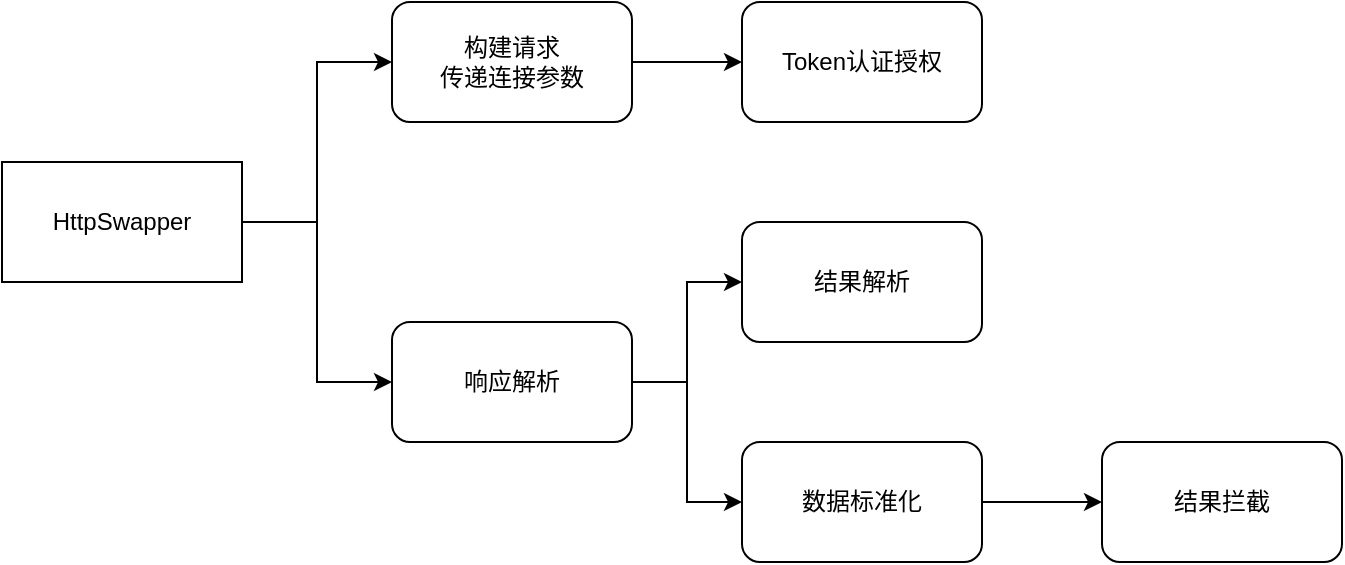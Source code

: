 <mxfile version="20.7.4" type="device" pages="5"><diagram id="Ev2br7QxhXVPsjrmud9s" name="HTTP"><mxGraphModel dx="1026" dy="743" grid="1" gridSize="10" guides="1" tooltips="1" connect="1" arrows="1" fold="1" page="1" pageScale="1" pageWidth="850" pageHeight="1100" math="0" shadow="0"><root><mxCell id="0"/><mxCell id="1" parent="0"/><mxCell id="2L0-9QYGxx7Ih6Tyow07-3" style="edgeStyle=orthogonalEdgeStyle;rounded=0;orthogonalLoop=1;jettySize=auto;html=1;entryX=0;entryY=0.5;entryDx=0;entryDy=0;" parent="1" source="2L0-9QYGxx7Ih6Tyow07-1" target="2L0-9QYGxx7Ih6Tyow07-2" edge="1"><mxGeometry relative="1" as="geometry"/></mxCell><mxCell id="2L0-9QYGxx7Ih6Tyow07-8" style="edgeStyle=orthogonalEdgeStyle;rounded=0;orthogonalLoop=1;jettySize=auto;html=1;entryX=0;entryY=0.5;entryDx=0;entryDy=0;" parent="1" source="2L0-9QYGxx7Ih6Tyow07-1" target="2L0-9QYGxx7Ih6Tyow07-7" edge="1"><mxGeometry relative="1" as="geometry"/></mxCell><mxCell id="2L0-9QYGxx7Ih6Tyow07-1" value="HttpSwapper" style="rounded=0;whiteSpace=wrap;html=1;" parent="1" vertex="1"><mxGeometry x="170" y="270" width="120" height="60" as="geometry"/></mxCell><mxCell id="2L0-9QYGxx7Ih6Tyow07-6" style="edgeStyle=orthogonalEdgeStyle;rounded=0;orthogonalLoop=1;jettySize=auto;html=1;" parent="1" source="2L0-9QYGxx7Ih6Tyow07-2" target="2L0-9QYGxx7Ih6Tyow07-5" edge="1"><mxGeometry relative="1" as="geometry"/></mxCell><mxCell id="2L0-9QYGxx7Ih6Tyow07-2" value="构建请求&lt;br&gt;传递连接参数" style="rounded=1;whiteSpace=wrap;html=1;" parent="1" vertex="1"><mxGeometry x="365" y="190" width="120" height="60" as="geometry"/></mxCell><mxCell id="2L0-9QYGxx7Ih6Tyow07-5" value="Token认证授权" style="rounded=1;whiteSpace=wrap;html=1;" parent="1" vertex="1"><mxGeometry x="540" y="190" width="120" height="60" as="geometry"/></mxCell><mxCell id="2L0-9QYGxx7Ih6Tyow07-11" style="edgeStyle=orthogonalEdgeStyle;rounded=0;orthogonalLoop=1;jettySize=auto;html=1;" parent="1" source="2L0-9QYGxx7Ih6Tyow07-7" target="2L0-9QYGxx7Ih6Tyow07-9" edge="1"><mxGeometry relative="1" as="geometry"/></mxCell><mxCell id="2L0-9QYGxx7Ih6Tyow07-13" style="edgeStyle=orthogonalEdgeStyle;rounded=0;orthogonalLoop=1;jettySize=auto;html=1;entryX=0;entryY=0.5;entryDx=0;entryDy=0;" parent="1" source="2L0-9QYGxx7Ih6Tyow07-7" target="2L0-9QYGxx7Ih6Tyow07-12" edge="1"><mxGeometry relative="1" as="geometry"/></mxCell><mxCell id="2L0-9QYGxx7Ih6Tyow07-7" value="响应解析" style="rounded=1;whiteSpace=wrap;html=1;" parent="1" vertex="1"><mxGeometry x="365" y="350" width="120" height="60" as="geometry"/></mxCell><mxCell id="2L0-9QYGxx7Ih6Tyow07-9" value="结果解析" style="rounded=1;whiteSpace=wrap;html=1;" parent="1" vertex="1"><mxGeometry x="540" y="300" width="120" height="60" as="geometry"/></mxCell><mxCell id="2L0-9QYGxx7Ih6Tyow07-15" style="edgeStyle=orthogonalEdgeStyle;rounded=0;orthogonalLoop=1;jettySize=auto;html=1;" parent="1" source="2L0-9QYGxx7Ih6Tyow07-12" target="2L0-9QYGxx7Ih6Tyow07-14" edge="1"><mxGeometry relative="1" as="geometry"/></mxCell><mxCell id="2L0-9QYGxx7Ih6Tyow07-12" value="数据标准化" style="rounded=1;whiteSpace=wrap;html=1;" parent="1" vertex="1"><mxGeometry x="540" y="410" width="120" height="60" as="geometry"/></mxCell><mxCell id="2L0-9QYGxx7Ih6Tyow07-14" value="结果拦截" style="rounded=1;whiteSpace=wrap;html=1;" parent="1" vertex="1"><mxGeometry x="720" y="410" width="120" height="60" as="geometry"/></mxCell></root></mxGraphModel></diagram><diagram id="lcmBdb-mVSd8bDtF1yxp" name="endpoint"><mxGraphModel dx="1876" dy="743" grid="1" gridSize="10" guides="1" tooltips="1" connect="1" arrows="1" fold="1" page="1" pageScale="1" pageWidth="850" pageHeight="1100" math="0" shadow="0"><root><mxCell id="0"/><mxCell id="1" parent="0"/><mxCell id="ra624D0baU5jWrDlx5a6-7" value=":Object" style="shape=umlLifeline;perimeter=lifelinePerimeter;whiteSpace=wrap;html=1;container=1;collapsible=0;recursiveResize=0;outlineConnect=0;" parent="1" vertex="1"><mxGeometry x="55" y="290" width="100" height="300" as="geometry"/></mxCell><mxCell id="ra624D0baU5jWrDlx5a6-8" value="" style="rounded=1;whiteSpace=wrap;html=1;" parent="1" vertex="1"><mxGeometry x="155" y="60" width="275" height="180" as="geometry"/></mxCell><mxCell id="ra624D0baU5jWrDlx5a6-9" value="Endpoint" style="text;html=1;strokeColor=none;fillColor=none;align=center;verticalAlign=middle;whiteSpace=wrap;rounded=0;" parent="1" vertex="1"><mxGeometry x="340" y="70" width="60" height="30" as="geometry"/></mxCell><mxCell id="ra624D0baU5jWrDlx5a6-10" value="Source" style="rounded=1;whiteSpace=wrap;html=1;" parent="1" vertex="1"><mxGeometry x="170" y="110" width="100" height="50" as="geometry"/></mxCell><mxCell id="ra624D0baU5jWrDlx5a6-11" value="SourceCovert" style="rounded=1;whiteSpace=wrap;html=1;" parent="1" vertex="1"><mxGeometry x="310" y="110" width="110" height="50" as="geometry"/></mxCell><mxCell id="ra624D0baU5jWrDlx5a6-12" value="SourceCollector" style="rounded=1;whiteSpace=wrap;html=1;" parent="1" vertex="1"><mxGeometry x="180" y="180" width="230" height="50" as="geometry"/></mxCell><mxCell id="ra624D0baU5jWrDlx5a6-13" value="" style="endArrow=classic;html=1;rounded=0;" parent="1" edge="1"><mxGeometry width="50" height="50" relative="1" as="geometry"><mxPoint x="-70" y="350" as="sourcePoint"/><mxPoint x="30" y="370" as="targetPoint"/></mxGeometry></mxCell><mxCell id="ra624D0baU5jWrDlx5a6-14" value="" style="endArrow=classic;html=1;rounded=0;" parent="1" edge="1"><mxGeometry width="50" height="50" relative="1" as="geometry"><mxPoint x="-60" y="470" as="sourcePoint"/><mxPoint x="40" y="440" as="targetPoint"/></mxGeometry></mxCell><mxCell id="ra624D0baU5jWrDlx5a6-15" value="HTTP" style="text;html=1;strokeColor=none;fillColor=none;align=center;verticalAlign=middle;whiteSpace=wrap;rounded=0;" parent="1" vertex="1"><mxGeometry x="-50" y="320" width="60" height="30" as="geometry"/></mxCell><mxCell id="ra624D0baU5jWrDlx5a6-16" value="KAFKA" style="text;html=1;strokeColor=none;fillColor=none;align=center;verticalAlign=middle;whiteSpace=wrap;rounded=0;" parent="1" vertex="1"><mxGeometry x="-50" y="410" width="60" height="30" as="geometry"/></mxCell><mxCell id="ra624D0baU5jWrDlx5a6-17" value="«interface»&lt;br&gt;&lt;b&gt;Endpoint&lt;/b&gt;" style="html=1;" parent="1" vertex="1"><mxGeometry x="410" y="440" width="110" height="50" as="geometry"/></mxCell><mxCell id="ra624D0baU5jWrDlx5a6-19" value="«interface»&lt;br&gt;&lt;b&gt;Source&lt;/b&gt;" style="html=1;" parent="1" vertex="1"><mxGeometry x="410" y="630" width="110" height="50" as="geometry"/></mxCell><mxCell id="ra624D0baU5jWrDlx5a6-20" value="" style="endArrow=block;dashed=1;endFill=0;endSize=12;html=1;rounded=0;" parent="1" edge="1"><mxGeometry width="160" relative="1" as="geometry"><mxPoint x="460" y="680" as="sourcePoint"/><mxPoint x="410" y="740" as="targetPoint"/></mxGeometry></mxCell><mxCell id="ra624D0baU5jWrDlx5a6-21" value="" style="endArrow=block;dashed=1;endFill=0;endSize=12;html=1;rounded=0;exitX=0.5;exitY=1;exitDx=0;exitDy=0;" parent="1" source="ra624D0baU5jWrDlx5a6-19" edge="1"><mxGeometry width="160" relative="1" as="geometry"><mxPoint x="550" y="700" as="sourcePoint"/><mxPoint x="530" y="740" as="targetPoint"/></mxGeometry></mxCell><mxCell id="ra624D0baU5jWrDlx5a6-23" value="HttpSource" style="swimlane;fontStyle=1;align=center;verticalAlign=top;childLayout=stackLayout;horizontal=1;startSize=26;horizontalStack=0;resizeParent=1;resizeParentMax=0;resizeLast=0;collapsible=1;marginBottom=0;" parent="1" vertex="1"><mxGeometry x="340" y="740" width="120" height="34" as="geometry"/></mxCell><mxCell id="ra624D0baU5jWrDlx5a6-25" value="" style="line;strokeWidth=1;fillColor=none;align=left;verticalAlign=middle;spacingTop=-1;spacingLeft=3;spacingRight=3;rotatable=0;labelPosition=right;points=[];portConstraint=eastwest;strokeColor=inherit;" parent="ra624D0baU5jWrDlx5a6-23" vertex="1"><mxGeometry y="26" width="120" height="8" as="geometry"/></mxCell><mxCell id="ra624D0baU5jWrDlx5a6-27" value="KafkaSource" style="swimlane;fontStyle=1;align=center;verticalAlign=top;childLayout=stackLayout;horizontal=1;startSize=26;horizontalStack=0;resizeParent=1;resizeParentMax=0;resizeLast=0;collapsible=1;marginBottom=0;" parent="1" vertex="1"><mxGeometry x="480" y="740" width="120" height="34" as="geometry"/></mxCell><mxCell id="ra624D0baU5jWrDlx5a6-28" value="" style="line;strokeWidth=1;fillColor=none;align=left;verticalAlign=middle;spacingTop=-1;spacingLeft=3;spacingRight=3;rotatable=0;labelPosition=right;points=[];portConstraint=eastwest;strokeColor=inherit;" parent="ra624D0baU5jWrDlx5a6-27" vertex="1"><mxGeometry y="26" width="120" height="8" as="geometry"/></mxCell><mxCell id="ra624D0baU5jWrDlx5a6-30" value="SourceEndpoint" style="swimlane;fontStyle=1;align=center;verticalAlign=top;childLayout=stackLayout;horizontal=1;startSize=26;horizontalStack=0;resizeParent=1;resizeParentMax=0;resizeLast=0;collapsible=1;marginBottom=0;" parent="1" vertex="1"><mxGeometry x="387.5" y="540" width="155" height="34" as="geometry"/></mxCell><mxCell id="ra624D0baU5jWrDlx5a6-31" value="" style="line;strokeWidth=1;fillColor=none;align=left;verticalAlign=middle;spacingTop=-1;spacingLeft=3;spacingRight=3;rotatable=0;labelPosition=right;points=[];portConstraint=eastwest;strokeColor=inherit;" parent="ra624D0baU5jWrDlx5a6-30" vertex="1"><mxGeometry y="26" width="155" height="8" as="geometry"/></mxCell><mxCell id="ra624D0baU5jWrDlx5a6-33" value="Use" style="endArrow=open;endSize=12;dashed=1;html=1;rounded=0;" parent="1" edge="1"><mxGeometry width="160" relative="1" as="geometry"><mxPoint x="464.5" y="580" as="sourcePoint"/><mxPoint x="464.5" y="630" as="targetPoint"/></mxGeometry></mxCell><mxCell id="ra624D0baU5jWrDlx5a6-35" value="Use" style="endArrow=open;endSize=12;dashed=1;html=1;rounded=0;" parent="1" edge="1"><mxGeometry width="160" relative="1" as="geometry"><mxPoint x="464.5" y="493" as="sourcePoint"/><mxPoint x="464.5" y="540" as="targetPoint"/></mxGeometry></mxCell><mxCell id="ra624D0baU5jWrDlx5a6-36" value="«interface»&lt;br&gt;&lt;b&gt;SourceConverter&lt;/b&gt;" style="html=1;" parent="1" vertex="1"><mxGeometry x="630" y="630" width="110" height="50" as="geometry"/></mxCell><mxCell id="ra624D0baU5jWrDlx5a6-37" value="Use" style="endArrow=open;endSize=12;dashed=1;html=1;rounded=0;entryX=0;entryY=0.5;entryDx=0;entryDy=0;exitX=1;exitY=0.5;exitDx=0;exitDy=0;" parent="1" source="ra624D0baU5jWrDlx5a6-19" target="ra624D0baU5jWrDlx5a6-36" edge="1"><mxGeometry width="160" relative="1" as="geometry"><mxPoint x="570" y="640" as="sourcePoint"/><mxPoint x="570" y="690" as="targetPoint"/></mxGeometry></mxCell><mxCell id="ra624D0baU5jWrDlx5a6-39" value="«interface»&lt;br&gt;&lt;b&gt;SourceCollector&lt;/b&gt;" style="html=1;" parent="1" vertex="1"><mxGeometry x="170" y="630" width="140" height="50" as="geometry"/></mxCell><mxCell id="ra624D0baU5jWrDlx5a6-40" value="Use" style="endArrow=open;endSize=12;dashed=1;html=1;rounded=0;exitX=0;exitY=0.5;exitDx=0;exitDy=0;entryX=1;entryY=0.5;entryDx=0;entryDy=0;" parent="1" source="ra624D0baU5jWrDlx5a6-19" target="ra624D0baU5jWrDlx5a6-39" edge="1"><mxGeometry width="160" relative="1" as="geometry"><mxPoint x="364.5" y="620" as="sourcePoint"/><mxPoint x="364.5" y="670" as="targetPoint"/></mxGeometry></mxCell></root></mxGraphModel></diagram><diagram id="-6_kxqsDfsUbuG99k_qx" name="data"><mxGraphModel dx="1876" dy="1843" grid="1" gridSize="10" guides="1" tooltips="1" connect="1" arrows="1" fold="1" page="1" pageScale="1" pageWidth="850" pageHeight="1100" math="0" shadow="0"><root><mxCell id="0"/><mxCell id="1" parent="0"/><mxCell id="T4S841QU6ToQCGzsren2-1" value="«interface»&lt;br&gt;&lt;b&gt;Statement&lt;/b&gt;" style="html=1;" parent="1" vertex="1"><mxGeometry x="305" y="200" width="110" height="50" as="geometry"/></mxCell><mxCell id="NcX0juLd-cLWIf30UQlQ-8" style="edgeStyle=orthogonalEdgeStyle;rounded=0;orthogonalLoop=1;jettySize=auto;html=1;fontSize=15;" parent="1" source="NcX0juLd-cLWIf30UQlQ-1" target="T4S841QU6ToQCGzsren2-1" edge="1"><mxGeometry relative="1" as="geometry"><Array as="points"><mxPoint x="225" y="225"/></Array></mxGeometry></mxCell><mxCell id="NcX0juLd-cLWIf30UQlQ-22" value="E" style="edgeLabel;html=1;align=center;verticalAlign=middle;resizable=0;points=[];fontSize=15;" parent="NcX0juLd-cLWIf30UQlQ-8" vertex="1" connectable="0"><mxGeometry x="-0.576" y="3" relative="1" as="geometry"><mxPoint as="offset"/></mxGeometry></mxCell><mxCell id="NcX0juLd-cLWIf30UQlQ-1" value="«interface»&lt;br&gt;&lt;b&gt;Select&lt;/b&gt;" style="html=1;" parent="1" vertex="1"><mxGeometry x="170" y="330" width="110" height="50" as="geometry"/></mxCell><mxCell id="NcX0juLd-cLWIf30UQlQ-11" style="edgeStyle=orthogonalEdgeStyle;rounded=0;orthogonalLoop=1;jettySize=auto;html=1;fontSize=15;" parent="1" source="NcX0juLd-cLWIf30UQlQ-2" target="T4S841QU6ToQCGzsren2-1" edge="1"><mxGeometry relative="1" as="geometry"><Array as="points"><mxPoint x="360" y="270"/><mxPoint x="360" y="270"/></Array><mxPoint x="370" y="260" as="targetPoint"/></mxGeometry></mxCell><mxCell id="NcX0juLd-cLWIf30UQlQ-23" value="E" style="edgeLabel;html=1;align=center;verticalAlign=middle;resizable=0;points=[];fontSize=15;" parent="NcX0juLd-cLWIf30UQlQ-11" vertex="1" connectable="0"><mxGeometry x="-0.217" y="3" relative="1" as="geometry"><mxPoint as="offset"/></mxGeometry></mxCell><mxCell id="NcX0juLd-cLWIf30UQlQ-2" value="«interface»&lt;br&gt;&lt;b&gt;Group&lt;/b&gt;" style="html=1;" parent="1" vertex="1"><mxGeometry x="305" y="330" width="110" height="50" as="geometry"/></mxCell><mxCell id="NcX0juLd-cLWIf30UQlQ-100" style="edgeStyle=orthogonalEdgeStyle;rounded=0;orthogonalLoop=1;jettySize=auto;html=1;fontSize=15;" parent="1" source="NcX0juLd-cLWIf30UQlQ-3" target="T4S841QU6ToQCGzsren2-1" edge="1"><mxGeometry relative="1" as="geometry"><Array as="points"><mxPoint x="495" y="225"/></Array></mxGeometry></mxCell><mxCell id="NcX0juLd-cLWIf30UQlQ-101" value="E" style="edgeLabel;html=1;align=center;verticalAlign=middle;resizable=0;points=[];fontSize=15;" parent="NcX0juLd-cLWIf30UQlQ-100" vertex="1" connectable="0"><mxGeometry y="-2" relative="1" as="geometry"><mxPoint as="offset"/></mxGeometry></mxCell><mxCell id="NcX0juLd-cLWIf30UQlQ-3" value="«interface»&lt;br&gt;&lt;b&gt;Order&lt;/b&gt;" style="html=1;" parent="1" vertex="1"><mxGeometry x="440" y="330" width="110" height="50" as="geometry"/></mxCell><mxCell id="NcX0juLd-cLWIf30UQlQ-12" style="edgeStyle=orthogonalEdgeStyle;rounded=0;orthogonalLoop=1;jettySize=auto;html=1;fontSize=15;" parent="1" source="NcX0juLd-cLWIf30UQlQ-4" target="T4S841QU6ToQCGzsren2-1" edge="1"><mxGeometry x="-0.041" y="-40" relative="1" as="geometry"><Array as="points"><mxPoint x="635" y="225"/></Array><mxPoint as="offset"/></mxGeometry></mxCell><mxCell id="NcX0juLd-cLWIf30UQlQ-26" value="E" style="edgeLabel;html=1;align=center;verticalAlign=middle;resizable=0;points=[];fontSize=15;" parent="NcX0juLd-cLWIf30UQlQ-12" vertex="1" connectable="0"><mxGeometry x="-0.592" y="-2" relative="1" as="geometry"><mxPoint as="offset"/></mxGeometry></mxCell><mxCell id="NcX0juLd-cLWIf30UQlQ-4" value="«interface»&lt;br&gt;&lt;b&gt;Where&lt;/b&gt;" style="html=1;" parent="1" vertex="1"><mxGeometry x="580" y="330" width="110" height="50" as="geometry"/></mxCell><mxCell id="NcX0juLd-cLWIf30UQlQ-14" style="edgeStyle=orthogonalEdgeStyle;rounded=0;orthogonalLoop=1;jettySize=auto;html=1;fontSize=15;" parent="1" source="NcX0juLd-cLWIf30UQlQ-13" target="NcX0juLd-cLWIf30UQlQ-1" edge="1"><mxGeometry relative="1" as="geometry"/></mxCell><mxCell id="NcX0juLd-cLWIf30UQlQ-27" value="E" style="edgeLabel;html=1;align=center;verticalAlign=middle;resizable=0;points=[];fontSize=15;" parent="NcX0juLd-cLWIf30UQlQ-14" vertex="1" connectable="0"><mxGeometry x="-0.1" y="-3" relative="1" as="geometry"><mxPoint as="offset"/></mxGeometry></mxCell><mxCell id="yqcAGXLNrjAx_7vwjYt2-18" style="edgeStyle=orthogonalEdgeStyle;rounded=0;orthogonalLoop=1;jettySize=auto;html=1;" parent="1" source="NcX0juLd-cLWIf30UQlQ-13" target="yqcAGXLNrjAx_7vwjYt2-15" edge="1"><mxGeometry relative="1" as="geometry"><Array as="points"><mxPoint x="225" y="615"/></Array></mxGeometry></mxCell><mxCell id="HqjmSOKQvevTvHCl3LqK-45" value="&lt;span style=&quot;font-size: 15px;&quot;&gt;Use&lt;/span&gt;" style="edgeLabel;html=1;align=center;verticalAlign=middle;resizable=0;points=[];" parent="yqcAGXLNrjAx_7vwjYt2-18" vertex="1" connectable="0"><mxGeometry x="-0.532" y="2" relative="1" as="geometry"><mxPoint as="offset"/></mxGeometry></mxCell><mxCell id="NcX0juLd-cLWIf30UQlQ-13" value="«interface»&lt;br&gt;&lt;b&gt;SelectDelegate&lt;/b&gt;" style="html=1;" parent="1" vertex="1"><mxGeometry x="170" y="440" width="110" height="50" as="geometry"/></mxCell><mxCell id="NcX0juLd-cLWIf30UQlQ-19" style="edgeStyle=orthogonalEdgeStyle;rounded=0;orthogonalLoop=1;jettySize=auto;html=1;entryX=0.5;entryY=1;entryDx=0;entryDy=0;fontSize=15;" parent="1" source="NcX0juLd-cLWIf30UQlQ-15" target="NcX0juLd-cLWIf30UQlQ-2" edge="1"><mxGeometry relative="1" as="geometry"/></mxCell><mxCell id="NcX0juLd-cLWIf30UQlQ-28" value="E" style="edgeLabel;html=1;align=center;verticalAlign=middle;resizable=0;points=[];fontSize=15;" parent="NcX0juLd-cLWIf30UQlQ-19" vertex="1" connectable="0"><mxGeometry x="0.133" y="4" relative="1" as="geometry"><mxPoint as="offset"/></mxGeometry></mxCell><mxCell id="yqcAGXLNrjAx_7vwjYt2-19" style="edgeStyle=orthogonalEdgeStyle;rounded=0;orthogonalLoop=1;jettySize=auto;html=1;" parent="1" source="NcX0juLd-cLWIf30UQlQ-15" target="yqcAGXLNrjAx_7vwjYt2-15" edge="1"><mxGeometry relative="1" as="geometry"/></mxCell><mxCell id="HqjmSOKQvevTvHCl3LqK-41" value="&lt;span style=&quot;font-size: 15px;&quot;&gt;Use&lt;/span&gt;" style="edgeLabel;html=1;align=center;verticalAlign=middle;resizable=0;points=[];" parent="yqcAGXLNrjAx_7vwjYt2-19" vertex="1" connectable="0"><mxGeometry x="-0.2" y="-2" relative="1" as="geometry"><mxPoint as="offset"/></mxGeometry></mxCell><mxCell id="NcX0juLd-cLWIf30UQlQ-15" value="«interface»&lt;br&gt;&lt;b&gt;GroupDelegate&lt;/b&gt;" style="html=1;" parent="1" vertex="1"><mxGeometry x="305" y="440" width="110" height="50" as="geometry"/></mxCell><mxCell id="NcX0juLd-cLWIf30UQlQ-20" style="edgeStyle=orthogonalEdgeStyle;rounded=0;orthogonalLoop=1;jettySize=auto;html=1;fontSize=15;" parent="1" source="NcX0juLd-cLWIf30UQlQ-16" target="NcX0juLd-cLWIf30UQlQ-3" edge="1"><mxGeometry relative="1" as="geometry"/></mxCell><mxCell id="NcX0juLd-cLWIf30UQlQ-29" value="E" style="edgeLabel;html=1;align=center;verticalAlign=middle;resizable=0;points=[];fontSize=15;" parent="NcX0juLd-cLWIf30UQlQ-20" vertex="1" connectable="0"><mxGeometry x="0.1" y="1" relative="1" as="geometry"><mxPoint as="offset"/></mxGeometry></mxCell><mxCell id="yqcAGXLNrjAx_7vwjYt2-20" style="edgeStyle=orthogonalEdgeStyle;rounded=0;orthogonalLoop=1;jettySize=auto;html=1;entryX=1;entryY=0.5;entryDx=0;entryDy=0;" parent="1" source="NcX0juLd-cLWIf30UQlQ-16" target="yqcAGXLNrjAx_7vwjYt2-15" edge="1"><mxGeometry x="-0.023" y="-10" relative="1" as="geometry"><Array as="points"><mxPoint x="495" y="615"/></Array><mxPoint as="offset"/></mxGeometry></mxCell><mxCell id="HqjmSOKQvevTvHCl3LqK-42" value="&lt;span style=&quot;font-size: 15px;&quot;&gt;Use&lt;/span&gt;" style="edgeLabel;html=1;align=center;verticalAlign=middle;resizable=0;points=[];" parent="yqcAGXLNrjAx_7vwjYt2-20" vertex="1" connectable="0"><mxGeometry x="-0.454" relative="1" as="geometry"><mxPoint as="offset"/></mxGeometry></mxCell><mxCell id="NcX0juLd-cLWIf30UQlQ-16" value="«interface»&lt;br&gt;&lt;b&gt;OrderDelegate&lt;/b&gt;" style="html=1;" parent="1" vertex="1"><mxGeometry x="440" y="440" width="110" height="50" as="geometry"/></mxCell><mxCell id="NcX0juLd-cLWIf30UQlQ-21" style="edgeStyle=orthogonalEdgeStyle;rounded=0;orthogonalLoop=1;jettySize=auto;html=1;fontSize=15;" parent="1" source="NcX0juLd-cLWIf30UQlQ-17" target="NcX0juLd-cLWIf30UQlQ-4" edge="1"><mxGeometry relative="1" as="geometry"/></mxCell><mxCell id="NcX0juLd-cLWIf30UQlQ-30" value="E" style="edgeLabel;html=1;align=center;verticalAlign=middle;resizable=0;points=[];fontSize=15;" parent="NcX0juLd-cLWIf30UQlQ-21" vertex="1" connectable="0"><mxGeometry x="0.067" y="-1" relative="1" as="geometry"><mxPoint as="offset"/></mxGeometry></mxCell><mxCell id="yqcAGXLNrjAx_7vwjYt2-21" style="edgeStyle=orthogonalEdgeStyle;rounded=0;orthogonalLoop=1;jettySize=auto;html=1;" parent="1" source="NcX0juLd-cLWIf30UQlQ-17" target="yqcAGXLNrjAx_7vwjYt2-15" edge="1"><mxGeometry relative="1" as="geometry"><Array as="points"><mxPoint x="635" y="615"/></Array></mxGeometry></mxCell><mxCell id="HqjmSOKQvevTvHCl3LqK-43" value="&lt;span style=&quot;font-size: 15px;&quot;&gt;Use&lt;/span&gt;" style="edgeLabel;html=1;align=center;verticalAlign=middle;resizable=0;points=[];" parent="yqcAGXLNrjAx_7vwjYt2-21" vertex="1" connectable="0"><mxGeometry x="-0.699" y="1" relative="1" as="geometry"><mxPoint as="offset"/></mxGeometry></mxCell><mxCell id="NcX0juLd-cLWIf30UQlQ-17" value="«interface»&lt;br&gt;&lt;b&gt;WhereDelegate&lt;/b&gt;" style="html=1;" parent="1" vertex="1"><mxGeometry x="580" y="440" width="110" height="50" as="geometry"/></mxCell><mxCell id="NcX0juLd-cLWIf30UQlQ-83" style="edgeStyle=orthogonalEdgeStyle;rounded=0;orthogonalLoop=1;jettySize=auto;html=1;fontSize=15;" parent="1" source="NcX0juLd-cLWIf30UQlQ-31" edge="1"><mxGeometry relative="1" as="geometry"><mxPoint x="850" y="405" as="targetPoint"/></mxGeometry></mxCell><mxCell id="NcX0juLd-cLWIf30UQlQ-84" value="Use" style="edgeLabel;html=1;align=center;verticalAlign=middle;resizable=0;points=[];fontSize=15;" parent="NcX0juLd-cLWIf30UQlQ-83" vertex="1" connectable="0"><mxGeometry x="-0.022" y="3" relative="1" as="geometry"><mxPoint as="offset"/></mxGeometry></mxCell><mxCell id="NcX0juLd-cLWIf30UQlQ-31" value="«interface»&lt;br&gt;&lt;b&gt;SQLOperator&lt;/b&gt;" style="html=1;" parent="1" vertex="1"><mxGeometry x="940" y="380" width="110" height="50" as="geometry"/></mxCell><mxCell id="NcX0juLd-cLWIf30UQlQ-37" style="edgeStyle=orthogonalEdgeStyle;rounded=0;orthogonalLoop=1;jettySize=auto;html=1;entryX=1;entryY=0.5;entryDx=0;entryDy=0;fontSize=15;" parent="1" source="NcX0juLd-cLWIf30UQlQ-32" target="NcX0juLd-cLWIf30UQlQ-31" edge="1"><mxGeometry relative="1" as="geometry"/></mxCell><mxCell id="NcX0juLd-cLWIf30UQlQ-39" value="E" style="edgeLabel;html=1;align=center;verticalAlign=middle;resizable=0;points=[];fontSize=15;" parent="NcX0juLd-cLWIf30UQlQ-37" vertex="1" connectable="0"><mxGeometry x="0.111" y="3" relative="1" as="geometry"><mxPoint as="offset"/></mxGeometry></mxCell><mxCell id="NcX0juLd-cLWIf30UQlQ-32" value="«interface»&lt;br&gt;&lt;b&gt;DMLOperator&lt;/b&gt;" style="html=1;" parent="1" vertex="1"><mxGeometry x="1107" y="380" width="110" height="50" as="geometry"/></mxCell><mxCell id="NcX0juLd-cLWIf30UQlQ-38" style="edgeStyle=orthogonalEdgeStyle;rounded=0;orthogonalLoop=1;jettySize=auto;html=1;fontSize=15;" parent="1" source="NcX0juLd-cLWIf30UQlQ-33" target="NcX0juLd-cLWIf30UQlQ-31" edge="1"><mxGeometry relative="1" as="geometry"/></mxCell><mxCell id="NcX0juLd-cLWIf30UQlQ-40" value="E" style="edgeLabel;html=1;align=center;verticalAlign=middle;resizable=0;points=[];fontSize=15;" parent="NcX0juLd-cLWIf30UQlQ-38" vertex="1" connectable="0"><mxGeometry x="-0.111" y="2" relative="1" as="geometry"><mxPoint as="offset"/></mxGeometry></mxCell><mxCell id="NcX0juLd-cLWIf30UQlQ-33" value="«interface»&lt;br&gt;&lt;b&gt;DDLOperator&lt;/b&gt;" style="html=1;" parent="1" vertex="1"><mxGeometry x="1107" y="460" width="110" height="50" as="geometry"/></mxCell><mxCell id="NcX0juLd-cLWIf30UQlQ-42" style="edgeStyle=orthogonalEdgeStyle;rounded=0;orthogonalLoop=1;jettySize=auto;html=1;fontSize=15;" parent="1" source="NcX0juLd-cLWIf30UQlQ-41" target="T4S841QU6ToQCGzsren2-1" edge="1"><mxGeometry relative="1" as="geometry"><Array as="points"><mxPoint x="785" y="225"/></Array></mxGeometry></mxCell><mxCell id="NcX0juLd-cLWIf30UQlQ-43" value="E" style="edgeLabel;html=1;align=center;verticalAlign=middle;resizable=0;points=[];fontSize=15;" parent="NcX0juLd-cLWIf30UQlQ-42" vertex="1" connectable="0"><mxGeometry x="-0.759" y="2" relative="1" as="geometry"><mxPoint as="offset"/></mxGeometry></mxCell><mxCell id="NcX0juLd-cLWIf30UQlQ-41" value="«interface»&lt;br&gt;&lt;b&gt;From&lt;/b&gt;" style="html=1;" parent="1" vertex="1"><mxGeometry x="730" y="330" width="110" height="50" as="geometry"/></mxCell><mxCell id="NcX0juLd-cLWIf30UQlQ-45" style="edgeStyle=orthogonalEdgeStyle;rounded=0;orthogonalLoop=1;jettySize=auto;html=1;fontSize=15;" parent="1" source="NcX0juLd-cLWIf30UQlQ-44" target="NcX0juLd-cLWIf30UQlQ-41" edge="1"><mxGeometry relative="1" as="geometry"/></mxCell><mxCell id="NcX0juLd-cLWIf30UQlQ-46" value="E" style="edgeLabel;html=1;align=center;verticalAlign=middle;resizable=0;points=[];fontSize=15;" parent="NcX0juLd-cLWIf30UQlQ-45" vertex="1" connectable="0"><mxGeometry x="0.033" y="-3" relative="1" as="geometry"><mxPoint as="offset"/></mxGeometry></mxCell><mxCell id="yqcAGXLNrjAx_7vwjYt2-22" style="edgeStyle=orthogonalEdgeStyle;rounded=0;orthogonalLoop=1;jettySize=auto;html=1;" parent="1" source="NcX0juLd-cLWIf30UQlQ-44" target="yqcAGXLNrjAx_7vwjYt2-15" edge="1"><mxGeometry relative="1" as="geometry"><Array as="points"><mxPoint x="785" y="615"/></Array></mxGeometry></mxCell><mxCell id="HqjmSOKQvevTvHCl3LqK-44" value="&lt;span style=&quot;font-size: 15px;&quot;&gt;Use&lt;/span&gt;" style="edgeLabel;html=1;align=center;verticalAlign=middle;resizable=0;points=[];" parent="yqcAGXLNrjAx_7vwjYt2-22" vertex="1" connectable="0"><mxGeometry x="-0.77" y="1" relative="1" as="geometry"><mxPoint as="offset"/></mxGeometry></mxCell><mxCell id="NcX0juLd-cLWIf30UQlQ-44" value="«interface»&lt;br&gt;&lt;b&gt;FromDelegate&lt;/b&gt;" style="html=1;" parent="1" vertex="1"><mxGeometry x="730" y="440" width="110" height="50" as="geometry"/></mxCell><mxCell id="NcX0juLd-cLWIf30UQlQ-57" value="«interface»&lt;br&gt;&lt;b&gt;Dialect&lt;/b&gt;" style="html=1;" parent="1" vertex="1"><mxGeometry x="970" y="580" width="110" height="50" as="geometry"/></mxCell><mxCell id="NcX0juLd-cLWIf30UQlQ-61" style="edgeStyle=orthogonalEdgeStyle;rounded=0;orthogonalLoop=1;jettySize=auto;html=1;fontSize=15;" parent="1" source="NcX0juLd-cLWIf30UQlQ-59" target="NcX0juLd-cLWIf30UQlQ-57" edge="1"><mxGeometry relative="1" as="geometry"/></mxCell><mxCell id="NcX0juLd-cLWIf30UQlQ-68" value="I" style="edgeLabel;html=1;align=center;verticalAlign=middle;resizable=0;points=[];fontSize=15;" parent="NcX0juLd-cLWIf30UQlQ-61" vertex="1" connectable="0"><mxGeometry x="0.136" y="-2" relative="1" as="geometry"><mxPoint as="offset"/></mxGeometry></mxCell><mxCell id="NcX0juLd-cLWIf30UQlQ-59" value="BaseDialect" style="swimlane;fontStyle=1;align=center;verticalAlign=top;childLayout=stackLayout;horizontal=1;startSize=26;horizontalStack=0;resizeParent=1;resizeParentMax=0;resizeLast=0;collapsible=1;marginBottom=0;" parent="1" vertex="1"><mxGeometry x="945" y="666" width="160" height="34" as="geometry"/></mxCell><mxCell id="NcX0juLd-cLWIf30UQlQ-60" value="" style="line;strokeWidth=1;fillColor=none;align=left;verticalAlign=middle;spacingTop=-1;spacingLeft=3;spacingRight=3;rotatable=0;labelPosition=right;points=[];portConstraint=eastwest;strokeColor=inherit;" parent="NcX0juLd-cLWIf30UQlQ-59" vertex="1"><mxGeometry y="26" width="160" height="8" as="geometry"/></mxCell><mxCell id="NcX0juLd-cLWIf30UQlQ-64" style="edgeStyle=orthogonalEdgeStyle;rounded=0;orthogonalLoop=1;jettySize=auto;html=1;entryX=0.469;entryY=1;entryDx=0;entryDy=0;entryPerimeter=0;fontSize=15;" parent="1" source="NcX0juLd-cLWIf30UQlQ-62" target="NcX0juLd-cLWIf30UQlQ-60" edge="1"><mxGeometry relative="1" as="geometry"/></mxCell><mxCell id="NcX0juLd-cLWIf30UQlQ-69" value="E" style="edgeLabel;html=1;align=center;verticalAlign=middle;resizable=0;points=[];fontSize=15;" parent="NcX0juLd-cLWIf30UQlQ-64" vertex="1" connectable="0"><mxGeometry x="0.143" y="3" relative="1" as="geometry"><mxPoint as="offset"/></mxGeometry></mxCell><mxCell id="NcX0juLd-cLWIf30UQlQ-62" value="MysqlDialect" style="swimlane;fontStyle=1;align=center;verticalAlign=top;childLayout=stackLayout;horizontal=1;startSize=26;horizontalStack=0;resizeParent=1;resizeParentMax=0;resizeLast=0;collapsible=1;marginBottom=0;" parent="1" vertex="1"><mxGeometry x="870" y="750" width="140" height="34" as="geometry"/></mxCell><mxCell id="NcX0juLd-cLWIf30UQlQ-63" value="" style="line;strokeWidth=1;fillColor=none;align=left;verticalAlign=middle;spacingTop=-1;spacingLeft=3;spacingRight=3;rotatable=0;labelPosition=right;points=[];portConstraint=eastwest;strokeColor=inherit;" parent="NcX0juLd-cLWIf30UQlQ-62" vertex="1"><mxGeometry y="26" width="140" height="8" as="geometry"/></mxCell><mxCell id="NcX0juLd-cLWIf30UQlQ-67" style="edgeStyle=orthogonalEdgeStyle;rounded=0;orthogonalLoop=1;jettySize=auto;html=1;fontSize=15;" parent="1" source="NcX0juLd-cLWIf30UQlQ-65" target="NcX0juLd-cLWIf30UQlQ-59" edge="1"><mxGeometry relative="1" as="geometry"/></mxCell><mxCell id="NcX0juLd-cLWIf30UQlQ-70" value="E" style="edgeLabel;html=1;align=center;verticalAlign=middle;resizable=0;points=[];fontSize=15;" parent="NcX0juLd-cLWIf30UQlQ-67" vertex="1" connectable="0"><mxGeometry x="-0.087" relative="1" as="geometry"><mxPoint as="offset"/></mxGeometry></mxCell><mxCell id="NcX0juLd-cLWIf30UQlQ-65" value="H2Dialect" style="swimlane;fontStyle=1;align=center;verticalAlign=top;childLayout=stackLayout;horizontal=1;startSize=26;horizontalStack=0;resizeParent=1;resizeParentMax=0;resizeLast=0;collapsible=1;marginBottom=0;" parent="1" vertex="1"><mxGeometry x="1050" y="750" width="130" height="34" as="geometry"/></mxCell><mxCell id="NcX0juLd-cLWIf30UQlQ-66" value="" style="line;strokeWidth=1;fillColor=none;align=left;verticalAlign=middle;spacingTop=-1;spacingLeft=3;spacingRight=3;rotatable=0;labelPosition=right;points=[];portConstraint=eastwest;strokeColor=inherit;" parent="NcX0juLd-cLWIf30UQlQ-65" vertex="1"><mxGeometry y="26" width="130" height="8" as="geometry"/></mxCell><mxCell id="NcX0juLd-cLWIf30UQlQ-88" value="&lt;p style=&quot;margin:0px;margin-top:4px;text-align:center;&quot;&gt;&lt;i&gt;&amp;lt;&amp;lt;Interface&amp;gt;&amp;gt;&lt;/i&gt;&lt;br&gt;&lt;b style=&quot;border-color: var(--border-color);&quot;&gt;ColumnMetadata&lt;/b&gt;&lt;/p&gt;&lt;hr size=&quot;1&quot;&gt;&lt;p style=&quot;margin:0px;margin-left:4px;&quot;&gt;+ getLength(): Long&lt;br&gt;+ getPrecision(): Integer&lt;/p&gt;&lt;p style=&quot;margin:0px;margin-left:4px;&quot;&gt;+ getScale(): Integer&lt;br&gt;+ ...&lt;/p&gt;" style="verticalAlign=top;align=left;overflow=fill;fontSize=12;fontFamily=Helvetica;html=1;" parent="1" vertex="1"><mxGeometry x="740" y="1180" width="180" height="110" as="geometry"/></mxCell><mxCell id="NcX0juLd-cLWIf30UQlQ-90" style="edgeStyle=orthogonalEdgeStyle;rounded=0;orthogonalLoop=1;jettySize=auto;html=1;fontSize=15;" parent="1" source="NcX0juLd-cLWIf30UQlQ-89" target="NcX0juLd-cLWIf30UQlQ-88" edge="1"><mxGeometry relative="1" as="geometry"/></mxCell><mxCell id="NcX0juLd-cLWIf30UQlQ-91" value="Use" style="edgeLabel;html=1;align=center;verticalAlign=middle;resizable=0;points=[];fontSize=15;" parent="NcX0juLd-cLWIf30UQlQ-90" vertex="1" connectable="0"><mxGeometry x="-0.014" y="4" relative="1" as="geometry"><mxPoint as="offset"/></mxGeometry></mxCell><mxCell id="NcX0juLd-cLWIf30UQlQ-89" value="&lt;p style=&quot;margin:0px;margin-top:4px;text-align:center;&quot;&gt;&lt;i&gt;&amp;lt;&amp;lt;Interface&amp;gt;&amp;gt;&lt;/i&gt;&lt;br&gt;&lt;b&gt;TableMetadata&lt;/b&gt;&lt;/p&gt;&lt;hr size=&quot;1&quot;&gt;&lt;p style=&quot;margin:0px;margin-left:4px;&quot;&gt;+ getLength(): Long&lt;br&gt;+ getPrecision(): Integer&lt;/p&gt;&lt;p style=&quot;margin:0px;margin-left:4px;&quot;&gt;+ getScale(): Integer&lt;br&gt;+ ...&lt;/p&gt;" style="verticalAlign=top;align=left;overflow=fill;fontSize=12;fontFamily=Helvetica;html=1;" parent="1" vertex="1"><mxGeometry x="740" y="1000" width="180" height="110" as="geometry"/></mxCell><mxCell id="NcX0juLd-cLWIf30UQlQ-94" style="edgeStyle=orthogonalEdgeStyle;rounded=0;orthogonalLoop=1;jettySize=auto;html=1;fontSize=15;" parent="1" source="NcX0juLd-cLWIf30UQlQ-92" target="NcX0juLd-cLWIf30UQlQ-57" edge="1"><mxGeometry relative="1" as="geometry"><Array as="points"><mxPoint x="830" y="605"/></Array></mxGeometry></mxCell><mxCell id="NcX0juLd-cLWIf30UQlQ-95" value="Use" style="edgeLabel;html=1;align=center;verticalAlign=middle;resizable=0;points=[];fontSize=15;" parent="NcX0juLd-cLWIf30UQlQ-94" vertex="1" connectable="0"><mxGeometry x="-0.447" y="-2" relative="1" as="geometry"><mxPoint as="offset"/></mxGeometry></mxCell><mxCell id="NcX0juLd-cLWIf30UQlQ-92" value="&lt;p style=&quot;margin:0px;margin-top:4px;text-align:center;&quot;&gt;&lt;i&gt;&amp;lt;&amp;lt;Interface&amp;gt;&amp;gt;&lt;/i&gt;&lt;br&gt;&lt;b&gt;DatabaseMetadata&lt;/b&gt;&lt;/p&gt;&lt;hr size=&quot;1&quot;&gt;&lt;p style=&quot;margin:0px;margin-left:4px;&quot;&gt;+ getDialect(): Dialect&lt;br&gt;&lt;/p&gt;&lt;p style=&quot;margin:0px;margin-left:4px;&quot;&gt;+ ...&lt;/p&gt;" style="verticalAlign=top;align=left;overflow=fill;fontSize=12;fontFamily=Helvetica;html=1;" parent="1" vertex="1"><mxGeometry x="740" y="860" width="180" height="90" as="geometry"/></mxCell><mxCell id="NcX0juLd-cLWIf30UQlQ-97" style="edgeStyle=orthogonalEdgeStyle;rounded=0;orthogonalLoop=1;jettySize=auto;html=1;fontSize=15;" parent="1" source="NcX0juLd-cLWIf30UQlQ-96" target="NcX0juLd-cLWIf30UQlQ-32" edge="1"><mxGeometry relative="1" as="geometry"/></mxCell><mxCell id="NcX0juLd-cLWIf30UQlQ-98" value="Use" style="edgeLabel;html=1;align=center;verticalAlign=middle;resizable=0;points=[];fontSize=15;" parent="NcX0juLd-cLWIf30UQlQ-97" vertex="1" connectable="0"><mxGeometry x="-0.111" relative="1" as="geometry"><mxPoint as="offset"/></mxGeometry></mxCell><mxCell id="NcX0juLd-cLWIf30UQlQ-96" value="«interface»&lt;br&gt;&lt;b&gt;CRUDRepository&lt;/b&gt;" style="html=1;" parent="1" vertex="1"><mxGeometry x="1307" y="380" width="110" height="50" as="geometry"/></mxCell><mxCell id="NcX0juLd-cLWIf30UQlQ-99" value="&lt;h1&gt;ORM&lt;/h1&gt;&lt;div&gt;重JAVA，轻SQL。参考easyorm、hibernate设计。&lt;/div&gt;&lt;p&gt;&lt;/p&gt;&lt;ul&gt;&lt;li&gt;SQL构建：通过DML、DDL切分SQL语句，每一部分作为一个顶层的接口。对于不同的数据库通过使用对应的Dialect来进行构建。&lt;/li&gt;&lt;li&gt;执行：核心部分为SQL的执行，可以采取原生的JDBC。也可以通过使用Mybatis、Jpa等等框架提供的SQL执行。需要考虑事物、执行事件。&lt;/li&gt;&lt;/ul&gt;&lt;p&gt;&lt;/p&gt;" style="text;html=1;strokeColor=none;fillColor=none;spacing=5;spacingTop=-20;whiteSpace=wrap;overflow=hidden;rounded=0;fontSize=15;" parent="1" vertex="1"><mxGeometry x="310" y="-170" width="410" height="300" as="geometry"/></mxCell><mxCell id="NcX0juLd-cLWIf30UQlQ-102" value="«interface»&lt;br&gt;&lt;b&gt;SQLExecutor&lt;/b&gt;" style="html=1;" parent="1" vertex="1"><mxGeometry x="1700" y="200" width="110" height="50" as="geometry"/></mxCell><mxCell id="NcX0juLd-cLWIf30UQlQ-105" style="edgeStyle=orthogonalEdgeStyle;rounded=0;orthogonalLoop=1;jettySize=auto;html=1;entryX=0.5;entryY=1;entryDx=0;entryDy=0;fontSize=15;" parent="1" source="NcX0juLd-cLWIf30UQlQ-103" target="NcX0juLd-cLWIf30UQlQ-102" edge="1"><mxGeometry relative="1" as="geometry"/></mxCell><mxCell id="yqcAGXLNrjAx_7vwjYt2-6" value="&lt;span style=&quot;font-size: 15px;&quot;&gt;E&lt;/span&gt;" style="edgeLabel;html=1;align=center;verticalAlign=middle;resizable=0;points=[];" parent="NcX0juLd-cLWIf30UQlQ-105" vertex="1" connectable="0"><mxGeometry x="-0.067" relative="1" as="geometry"><mxPoint as="offset"/></mxGeometry></mxCell><mxCell id="NcX0juLd-cLWIf30UQlQ-103" value="«interface»&lt;br&gt;&lt;b&gt;JDBCExecutor&lt;/b&gt;" style="html=1;" parent="1" vertex="1"><mxGeometry x="1630" y="300" width="110" height="50" as="geometry"/></mxCell><mxCell id="NcX0juLd-cLWIf30UQlQ-106" style="edgeStyle=orthogonalEdgeStyle;rounded=0;orthogonalLoop=1;jettySize=auto;html=1;fontSize=15;" parent="1" source="NcX0juLd-cLWIf30UQlQ-104" target="NcX0juLd-cLWIf30UQlQ-102" edge="1"><mxGeometry relative="1" as="geometry"/></mxCell><mxCell id="yqcAGXLNrjAx_7vwjYt2-7" value="&lt;span style=&quot;font-size: 15px;&quot;&gt;E&lt;/span&gt;" style="edgeLabel;html=1;align=center;verticalAlign=middle;resizable=0;points=[];" parent="NcX0juLd-cLWIf30UQlQ-106" vertex="1" connectable="0"><mxGeometry x="-0.092" y="-1" relative="1" as="geometry"><mxPoint as="offset"/></mxGeometry></mxCell><mxCell id="NcX0juLd-cLWIf30UQlQ-104" value="«interface»&lt;br&gt;&lt;b&gt;MybatisExecutor&lt;/b&gt;" style="html=1;" parent="1" vertex="1"><mxGeometry x="1780" y="300" width="110" height="50" as="geometry"/></mxCell><mxCell id="yqcAGXLNrjAx_7vwjYt2-2" style="edgeStyle=orthogonalEdgeStyle;rounded=0;orthogonalLoop=1;jettySize=auto;html=1;" parent="1" source="yqcAGXLNrjAx_7vwjYt2-1" target="T4S841QU6ToQCGzsren2-1" edge="1"><mxGeometry x="0.016" y="10" relative="1" as="geometry"><Array as="points"><mxPoint x="85" y="225"/></Array><mxPoint as="offset"/></mxGeometry></mxCell><mxCell id="yqcAGXLNrjAx_7vwjYt2-5" value="&lt;span style=&quot;font-size: 15px;&quot;&gt;E&lt;/span&gt;" style="edgeLabel;html=1;align=center;verticalAlign=middle;resizable=0;points=[];" parent="yqcAGXLNrjAx_7vwjYt2-2" vertex="1" connectable="0"><mxGeometry x="-0.822" y="-3" relative="1" as="geometry"><mxPoint as="offset"/></mxGeometry></mxCell><mxCell id="yqcAGXLNrjAx_7vwjYt2-1" value="«interface»&lt;br&gt;&lt;b&gt;Join&lt;/b&gt;" style="html=1;" parent="1" vertex="1"><mxGeometry x="30" y="330" width="110" height="50" as="geometry"/></mxCell><mxCell id="yqcAGXLNrjAx_7vwjYt2-4" value="&lt;span style=&quot;font-size: 15px;&quot;&gt;E&lt;/span&gt;" style="edgeStyle=orthogonalEdgeStyle;rounded=0;orthogonalLoop=1;jettySize=auto;html=1;" parent="1" source="yqcAGXLNrjAx_7vwjYt2-3" target="yqcAGXLNrjAx_7vwjYt2-1" edge="1"><mxGeometry relative="1" as="geometry"/></mxCell><mxCell id="yqcAGXLNrjAx_7vwjYt2-17" style="edgeStyle=orthogonalEdgeStyle;rounded=0;orthogonalLoop=1;jettySize=auto;html=1;" parent="1" source="yqcAGXLNrjAx_7vwjYt2-3" target="yqcAGXLNrjAx_7vwjYt2-15" edge="1"><mxGeometry relative="1" as="geometry"><Array as="points"><mxPoint x="85" y="615"/></Array></mxGeometry></mxCell><mxCell id="HqjmSOKQvevTvHCl3LqK-46" value="&lt;span style=&quot;font-size: 15px;&quot;&gt;Use&lt;/span&gt;" style="edgeLabel;html=1;align=center;verticalAlign=middle;resizable=0;points=[];" parent="yqcAGXLNrjAx_7vwjYt2-17" vertex="1" connectable="0"><mxGeometry x="-0.751" relative="1" as="geometry"><mxPoint as="offset"/></mxGeometry></mxCell><mxCell id="yqcAGXLNrjAx_7vwjYt2-3" value="«interface»&lt;br&gt;&lt;b&gt;JoinDelegate&lt;/b&gt;" style="html=1;" parent="1" vertex="1"><mxGeometry x="30" y="440" width="110" height="50" as="geometry"/></mxCell><mxCell id="yqcAGXLNrjAx_7vwjYt2-11" style="edgeStyle=orthogonalEdgeStyle;rounded=0;orthogonalLoop=1;jettySize=auto;html=1;entryX=0;entryY=0.5;entryDx=0;entryDy=0;" parent="1" source="yqcAGXLNrjAx_7vwjYt2-8" target="T4S841QU6ToQCGzsren2-1" edge="1"><mxGeometry relative="1" as="geometry"><mxPoint x="300" y="230" as="targetPoint"/><Array as="points"><mxPoint x="-55" y="225"/></Array></mxGeometry></mxCell><mxCell id="yqcAGXLNrjAx_7vwjYt2-12" value="&lt;span style=&quot;color: rgba(0, 0, 0, 0); font-family: monospace; font-size: 0px; text-align: start; background-color: rgb(251, 251, 251);&quot;&gt;%3CmxGraphModel%3E%3Croot%3E%3CmxCell%20id%3D%220%22%2F%3E%3CmxCell%20id%3D%221%22%20parent%3D%220%22%2F%3E%3CmxCell%20id%3D%222%22%20value%3D%22%26lt%3Bspan%20style%3D%26quot%3Bfont-size%3A%2015px%3B%26quot%3B%26gt%3BE%26lt%3B%2Fspan%26gt%3B%22%20style%3D%22edgeLabel%3Bhtml%3D1%3Balign%3Dcenter%3BverticalAlign%3Dmiddle%3Bresizable%3D0%3Bpoints%3D%5B%5D%3B%22%20vertex%3D%221%22%20connectable%3D%220%22%20parent%3D%221%22%3E%3CmxGeometry%20x%3D%2288%22%20y%3D%22290%22%20as%3D%22geometry%22%2F%3E%3C%2FmxCell%3E%3C%2Froot%3E%3C%2FmxGraphModel%3E&lt;/span&gt;" style="edgeLabel;html=1;align=center;verticalAlign=middle;resizable=0;points=[];" parent="yqcAGXLNrjAx_7vwjYt2-11" vertex="1" connectable="0"><mxGeometry x="-0.82" y="-1" relative="1" as="geometry"><mxPoint as="offset"/></mxGeometry></mxCell><mxCell id="yqcAGXLNrjAx_7vwjYt2-13" value="&lt;span style=&quot;font-size: 15px;&quot;&gt;E&lt;/span&gt;" style="edgeLabel;html=1;align=center;verticalAlign=middle;resizable=0;points=[];" parent="yqcAGXLNrjAx_7vwjYt2-11" vertex="1" connectable="0"><mxGeometry x="-0.841" y="2" relative="1" as="geometry"><mxPoint as="offset"/></mxGeometry></mxCell><mxCell id="yqcAGXLNrjAx_7vwjYt2-8" value="«interface»&lt;br&gt;&lt;b&gt;Limit&lt;/b&gt;" style="html=1;" parent="1" vertex="1"><mxGeometry x="-110" y="330" width="110" height="50" as="geometry"/></mxCell><mxCell id="yqcAGXLNrjAx_7vwjYt2-10" style="edgeStyle=orthogonalEdgeStyle;rounded=0;orthogonalLoop=1;jettySize=auto;html=1;" parent="1" source="yqcAGXLNrjAx_7vwjYt2-9" target="yqcAGXLNrjAx_7vwjYt2-8" edge="1"><mxGeometry relative="1" as="geometry"/></mxCell><mxCell id="yqcAGXLNrjAx_7vwjYt2-14" value="&lt;span style=&quot;font-size: 15px;&quot;&gt;E&lt;/span&gt;" style="edgeLabel;html=1;align=center;verticalAlign=middle;resizable=0;points=[];" parent="yqcAGXLNrjAx_7vwjYt2-10" vertex="1" connectable="0"><mxGeometry x="0.167" y="1" relative="1" as="geometry"><mxPoint as="offset"/></mxGeometry></mxCell><mxCell id="yqcAGXLNrjAx_7vwjYt2-16" style="edgeStyle=orthogonalEdgeStyle;rounded=0;orthogonalLoop=1;jettySize=auto;html=1;entryX=0;entryY=0.5;entryDx=0;entryDy=0;" parent="1" source="yqcAGXLNrjAx_7vwjYt2-9" target="yqcAGXLNrjAx_7vwjYt2-15" edge="1"><mxGeometry relative="1" as="geometry"><Array as="points"><mxPoint x="-55" y="615"/></Array></mxGeometry></mxCell><mxCell id="HqjmSOKQvevTvHCl3LqK-47" value="&lt;span style=&quot;font-size: 15px;&quot;&gt;Use&lt;/span&gt;" style="edgeLabel;html=1;align=center;verticalAlign=middle;resizable=0;points=[];" parent="yqcAGXLNrjAx_7vwjYt2-16" vertex="1" connectable="0"><mxGeometry x="-0.814" y="-2" relative="1" as="geometry"><mxPoint as="offset"/></mxGeometry></mxCell><mxCell id="yqcAGXLNrjAx_7vwjYt2-9" value="«interface»&lt;br&gt;&lt;b&gt;LimitDelegate&lt;/b&gt;" style="html=1;" parent="1" vertex="1"><mxGeometry x="-110" y="440" width="110" height="50" as="geometry"/></mxCell><mxCell id="yqcAGXLNrjAx_7vwjYt2-15" value="«interface»&lt;br&gt;&lt;b&gt;Expression&lt;/b&gt;" style="html=1;" parent="1" vertex="1"><mxGeometry x="305" y="590" width="110" height="50" as="geometry"/></mxCell><mxCell id="yqcAGXLNrjAx_7vwjYt2-27" style="edgeStyle=orthogonalEdgeStyle;rounded=0;orthogonalLoop=1;jettySize=auto;html=1;entryX=0.5;entryY=1;entryDx=0;entryDy=0;" parent="1" target="yqcAGXLNrjAx_7vwjYt2-15" edge="1"><mxGeometry relative="1" as="geometry"><mxPoint x="360" y="670" as="sourcePoint"/></mxGeometry></mxCell><mxCell id="yqcAGXLNrjAx_7vwjYt2-31" value="&lt;span style=&quot;font-size: 15px;&quot;&gt;I&lt;/span&gt;" style="edgeLabel;html=1;align=center;verticalAlign=middle;resizable=0;points=[];" parent="yqcAGXLNrjAx_7vwjYt2-27" vertex="1" connectable="0"><mxGeometry x="0.36" y="2" relative="1" as="geometry"><mxPoint as="offset"/></mxGeometry></mxCell><mxCell id="yqcAGXLNrjAx_7vwjYt2-30" style="edgeStyle=orthogonalEdgeStyle;rounded=0;orthogonalLoop=1;jettySize=auto;html=1;" parent="1" edge="1"><mxGeometry relative="1" as="geometry"><mxPoint x="360" y="740" as="sourcePoint"/><mxPoint x="360" y="704" as="targetPoint"/></mxGeometry></mxCell><mxCell id="yqcAGXLNrjAx_7vwjYt2-32" value="&lt;span style=&quot;font-size: 15px;&quot;&gt;I&lt;/span&gt;" style="edgeLabel;html=1;align=center;verticalAlign=middle;resizable=0;points=[];" parent="yqcAGXLNrjAx_7vwjYt2-30" vertex="1" connectable="0"><mxGeometry x="0.136" y="1" relative="1" as="geometry"><mxPoint as="offset"/></mxGeometry></mxCell><mxCell id="yqcAGXLNrjAx_7vwjYt2-35" style="edgeStyle=orthogonalEdgeStyle;rounded=0;orthogonalLoop=1;jettySize=auto;html=1;entryX=0.5;entryY=1;entryDx=0;entryDy=0;" parent="1" source="yqcAGXLNrjAx_7vwjYt2-33" edge="1"><mxGeometry relative="1" as="geometry"><Array as="points"><mxPoint x="163" y="800"/><mxPoint x="360" y="800"/></Array><mxPoint x="360" y="774" as="targetPoint"/></mxGeometry></mxCell><mxCell id="yqcAGXLNrjAx_7vwjYt2-43" value="&lt;span style=&quot;font-size: 15px;&quot;&gt;E&lt;/span&gt;" style="edgeLabel;html=1;align=center;verticalAlign=middle;resizable=0;points=[];" parent="yqcAGXLNrjAx_7vwjYt2-35" vertex="1" connectable="0"><mxGeometry x="0.086" y="1" relative="1" as="geometry"><mxPoint as="offset"/></mxGeometry></mxCell><mxCell id="yqcAGXLNrjAx_7vwjYt2-33" value="FromExpression" style="swimlane;fontStyle=1;align=center;verticalAlign=top;childLayout=stackLayout;horizontal=1;startSize=26;horizontalStack=0;resizeParent=1;resizeParentMax=0;resizeLast=0;collapsible=1;marginBottom=0;" parent="1" vertex="1"><mxGeometry x="90" y="826" width="145" height="34" as="geometry"/></mxCell><mxCell id="yqcAGXLNrjAx_7vwjYt2-34" value="" style="line;strokeWidth=1;fillColor=none;align=left;verticalAlign=middle;spacingTop=-1;spacingLeft=3;spacingRight=3;rotatable=0;labelPosition=right;points=[];portConstraint=eastwest;strokeColor=inherit;" parent="yqcAGXLNrjAx_7vwjYt2-33" vertex="1"><mxGeometry y="26" width="145" height="8" as="geometry"/></mxCell><mxCell id="yqcAGXLNrjAx_7vwjYt2-39" style="edgeStyle=orthogonalEdgeStyle;rounded=0;orthogonalLoop=1;jettySize=auto;html=1;" parent="1" source="yqcAGXLNrjAx_7vwjYt2-36" edge="1"><mxGeometry relative="1" as="geometry"><mxPoint x="360" y="774" as="targetPoint"/></mxGeometry></mxCell><mxCell id="yqcAGXLNrjAx_7vwjYt2-44" value="&lt;span style=&quot;font-size: 15px;&quot;&gt;E&lt;/span&gt;" style="edgeLabel;html=1;align=center;verticalAlign=middle;resizable=0;points=[];" parent="yqcAGXLNrjAx_7vwjYt2-39" vertex="1" connectable="0"><mxGeometry x="-0.346" y="-2" relative="1" as="geometry"><mxPoint as="offset"/></mxGeometry></mxCell><mxCell id="yqcAGXLNrjAx_7vwjYt2-36" value="INExpression" style="swimlane;fontStyle=1;align=center;verticalAlign=top;childLayout=stackLayout;horizontal=1;startSize=26;horizontalStack=0;resizeParent=1;resizeParentMax=0;resizeLast=0;collapsible=1;marginBottom=0;" parent="1" vertex="1"><mxGeometry x="287.5" y="826" width="145" height="34" as="geometry"/></mxCell><mxCell id="yqcAGXLNrjAx_7vwjYt2-37" value="" style="line;strokeWidth=1;fillColor=none;align=left;verticalAlign=middle;spacingTop=-1;spacingLeft=3;spacingRight=3;rotatable=0;labelPosition=right;points=[];portConstraint=eastwest;strokeColor=inherit;" parent="yqcAGXLNrjAx_7vwjYt2-36" vertex="1"><mxGeometry y="26" width="145" height="8" as="geometry"/></mxCell><mxCell id="yqcAGXLNrjAx_7vwjYt2-42" style="edgeStyle=orthogonalEdgeStyle;rounded=0;orthogonalLoop=1;jettySize=auto;html=1;" parent="1" source="yqcAGXLNrjAx_7vwjYt2-40" edge="1"><mxGeometry relative="1" as="geometry"><Array as="points"><mxPoint x="553" y="800"/><mxPoint x="360" y="800"/></Array><mxPoint x="360" y="774" as="targetPoint"/></mxGeometry></mxCell><mxCell id="yqcAGXLNrjAx_7vwjYt2-45" value="&lt;span style=&quot;font-size: 15px;&quot;&gt;E&lt;/span&gt;" style="edgeLabel;html=1;align=center;verticalAlign=middle;resizable=0;points=[];" parent="yqcAGXLNrjAx_7vwjYt2-42" vertex="1" connectable="0"><mxGeometry x="-0.17" y="-2" relative="1" as="geometry"><mxPoint x="1" as="offset"/></mxGeometry></mxCell><mxCell id="yqcAGXLNrjAx_7vwjYt2-40" value="EQExpression" style="swimlane;fontStyle=1;align=center;verticalAlign=top;childLayout=stackLayout;horizontal=1;startSize=26;horizontalStack=0;resizeParent=1;resizeParentMax=0;resizeLast=0;collapsible=1;marginBottom=0;" parent="1" vertex="1"><mxGeometry x="480" y="826" width="145" height="34" as="geometry"/></mxCell><mxCell id="yqcAGXLNrjAx_7vwjYt2-41" value="" style="line;strokeWidth=1;fillColor=none;align=left;verticalAlign=middle;spacingTop=-1;spacingLeft=3;spacingRight=3;rotatable=0;labelPosition=right;points=[];portConstraint=eastwest;strokeColor=inherit;" parent="yqcAGXLNrjAx_7vwjYt2-40" vertex="1"><mxGeometry y="26" width="145" height="8" as="geometry"/></mxCell><mxCell id="HqjmSOKQvevTvHCl3LqK-51" style="edgeStyle=orthogonalEdgeStyle;rounded=0;orthogonalLoop=1;jettySize=auto;html=1;entryX=0;entryY=0.75;entryDx=0;entryDy=0;" parent="1" source="yqcAGXLNrjAx_7vwjYt2-57" target="yqcAGXLNrjAx_7vwjYt2-15" edge="1"><mxGeometry relative="1" as="geometry"/></mxCell><mxCell id="HqjmSOKQvevTvHCl3LqK-52" value="&lt;span style=&quot;font-size: 15px;&quot;&gt;I&lt;/span&gt;" style="edgeLabel;html=1;align=center;verticalAlign=middle;resizable=0;points=[];" parent="HqjmSOKQvevTvHCl3LqK-51" vertex="1" connectable="0"><mxGeometry x="-0.565" relative="1" as="geometry"><mxPoint as="offset"/></mxGeometry></mxCell><mxCell id="yqcAGXLNrjAx_7vwjYt2-57" value="ExpressionGroup" style="swimlane;fontStyle=1;align=center;verticalAlign=top;childLayout=stackLayout;horizontal=1;startSize=26;horizontalStack=0;resizeParent=1;resizeParentMax=0;resizeLast=0;collapsible=1;marginBottom=0;" parent="1" vertex="1"><mxGeometry x="30" y="657" width="160" height="60" as="geometry"/></mxCell><mxCell id="yqcAGXLNrjAx_7vwjYt2-58" value="+ group: Queue&lt;Object&gt;" style="text;strokeColor=none;fillColor=none;align=left;verticalAlign=top;spacingLeft=4;spacingRight=4;overflow=hidden;rotatable=0;points=[[0,0.5],[1,0.5]];portConstraint=eastwest;" parent="yqcAGXLNrjAx_7vwjYt2-57" vertex="1"><mxGeometry y="26" width="160" height="26" as="geometry"/></mxCell><mxCell id="yqcAGXLNrjAx_7vwjYt2-59" value="" style="line;strokeWidth=1;fillColor=none;align=left;verticalAlign=middle;spacingTop=-1;spacingLeft=3;spacingRight=3;rotatable=0;labelPosition=right;points=[];portConstraint=eastwest;strokeColor=inherit;" parent="yqcAGXLNrjAx_7vwjYt2-57" vertex="1"><mxGeometry y="52" width="160" height="8" as="geometry"/></mxCell><mxCell id="HqjmSOKQvevTvHCl3LqK-1" value="«interface»&lt;br&gt;&lt;b&gt;SQLAssociation&lt;/b&gt;" style="html=1;" parent="1" vertex="1"><mxGeometry x="1120" y="-150" width="110" height="50" as="geometry"/></mxCell><mxCell id="HqjmSOKQvevTvHCl3LqK-3" style="edgeStyle=orthogonalEdgeStyle;rounded=0;orthogonalLoop=1;jettySize=auto;html=1;" parent="1" source="HqjmSOKQvevTvHCl3LqK-2" target="HqjmSOKQvevTvHCl3LqK-1" edge="1"><mxGeometry x="-1" y="96" relative="1" as="geometry"><Array as="points"><mxPoint x="920" y="-125"/></Array><mxPoint x="-60" y="21" as="offset"/></mxGeometry></mxCell><mxCell id="HqjmSOKQvevTvHCl3LqK-2" value="«interface»&lt;br&gt;&lt;b&gt;QuerySQLAssociation&lt;/b&gt;" style="html=1;" parent="1" vertex="1"><mxGeometry x="840" y="-70" width="160" height="50" as="geometry"/></mxCell><mxCell id="HqjmSOKQvevTvHCl3LqK-5" style="edgeStyle=orthogonalEdgeStyle;rounded=0;orthogonalLoop=1;jettySize=auto;html=1;" parent="1" source="HqjmSOKQvevTvHCl3LqK-4" target="HqjmSOKQvevTvHCl3LqK-1" edge="1"><mxGeometry relative="1" as="geometry"/></mxCell><mxCell id="HqjmSOKQvevTvHCl3LqK-4" value="«interface»&lt;br&gt;&lt;b&gt;UpdateSQLAssociation&lt;/b&gt;" style="html=1;" parent="1" vertex="1"><mxGeometry x="1095" y="-30" width="160" height="50" as="geometry"/></mxCell><mxCell id="HqjmSOKQvevTvHCl3LqK-7" style="edgeStyle=orthogonalEdgeStyle;rounded=0;orthogonalLoop=1;jettySize=auto;html=1;" parent="1" source="HqjmSOKQvevTvHCl3LqK-6" target="HqjmSOKQvevTvHCl3LqK-1" edge="1"><mxGeometry relative="1" as="geometry"><Array as="points"><mxPoint x="1370" y="-125"/></Array></mxGeometry></mxCell><mxCell id="HqjmSOKQvevTvHCl3LqK-6" value="«interface»&lt;br&gt;&lt;b&gt;InsertSQLAssociation&lt;/b&gt;" style="html=1;" parent="1" vertex="1"><mxGeometry x="1290" y="-30" width="160" height="50" as="geometry"/></mxCell><mxCell id="HqjmSOKQvevTvHCl3LqK-21" style="edgeStyle=orthogonalEdgeStyle;rounded=0;orthogonalLoop=1;jettySize=auto;html=1;entryX=0.5;entryY=1;entryDx=0;entryDy=0;" parent="1" source="HqjmSOKQvevTvHCl3LqK-20" target="HqjmSOKQvevTvHCl3LqK-2" edge="1"><mxGeometry relative="1" as="geometry"/></mxCell><mxCell id="HqjmSOKQvevTvHCl3LqK-20" value="«interface»&lt;br&gt;&lt;b&gt;LimitDelegate&lt;/b&gt;" style="html=1;" parent="1" vertex="1"><mxGeometry x="740" y="30" width="110" height="50" as="geometry"/></mxCell><mxCell id="HqjmSOKQvevTvHCl3LqK-23" style="edgeStyle=orthogonalEdgeStyle;rounded=0;orthogonalLoop=1;jettySize=auto;html=1;" parent="1" source="HqjmSOKQvevTvHCl3LqK-22" target="HqjmSOKQvevTvHCl3LqK-2" edge="1"><mxGeometry relative="1" as="geometry"/></mxCell><mxCell id="HqjmSOKQvevTvHCl3LqK-22" value="«interface»&lt;br&gt;&lt;b&gt;JoinDelegate&lt;/b&gt;" style="html=1;" parent="1" vertex="1"><mxGeometry x="865" y="30" width="110" height="50" as="geometry"/></mxCell><mxCell id="HqjmSOKQvevTvHCl3LqK-25" style="edgeStyle=orthogonalEdgeStyle;rounded=0;orthogonalLoop=1;jettySize=auto;html=1;entryX=0.5;entryY=1;entryDx=0;entryDy=0;" parent="1" source="HqjmSOKQvevTvHCl3LqK-24" target="HqjmSOKQvevTvHCl3LqK-2" edge="1"><mxGeometry relative="1" as="geometry"/></mxCell><mxCell id="HqjmSOKQvevTvHCl3LqK-24" value="«interface»&lt;br&gt;&lt;b&gt;...&lt;/b&gt;" style="html=1;" parent="1" vertex="1"><mxGeometry x="990" y="30" width="110" height="50" as="geometry"/></mxCell><mxCell id="HqjmSOKQvevTvHCl3LqK-27" style="edgeStyle=orthogonalEdgeStyle;rounded=0;orthogonalLoop=1;jettySize=auto;html=1;entryX=0.5;entryY=1;entryDx=0;entryDy=0;" parent="1" source="HqjmSOKQvevTvHCl3LqK-26" target="HqjmSOKQvevTvHCl3LqK-20" edge="1"><mxGeometry relative="1" as="geometry"/></mxCell><mxCell id="HqjmSOKQvevTvHCl3LqK-30" value="Use" style="edgeLabel;html=1;align=center;verticalAlign=middle;resizable=0;points=[];" parent="HqjmSOKQvevTvHCl3LqK-27" vertex="1" connectable="0"><mxGeometry x="0.221" y="1" relative="1" as="geometry"><mxPoint as="offset"/></mxGeometry></mxCell><mxCell id="HqjmSOKQvevTvHCl3LqK-28" style="edgeStyle=orthogonalEdgeStyle;rounded=0;orthogonalLoop=1;jettySize=auto;html=1;" parent="1" source="HqjmSOKQvevTvHCl3LqK-26" target="HqjmSOKQvevTvHCl3LqK-22" edge="1"><mxGeometry relative="1" as="geometry"/></mxCell><mxCell id="HqjmSOKQvevTvHCl3LqK-31" value="Use" style="edgeLabel;html=1;align=center;verticalAlign=middle;resizable=0;points=[];" parent="HqjmSOKQvevTvHCl3LqK-28" vertex="1" connectable="0"><mxGeometry x="0.371" y="2" relative="1" as="geometry"><mxPoint as="offset"/></mxGeometry></mxCell><mxCell id="HqjmSOKQvevTvHCl3LqK-29" style="edgeStyle=orthogonalEdgeStyle;rounded=0;orthogonalLoop=1;jettySize=auto;html=1;" parent="1" source="HqjmSOKQvevTvHCl3LqK-26" target="HqjmSOKQvevTvHCl3LqK-24" edge="1"><mxGeometry relative="1" as="geometry"/></mxCell><mxCell id="HqjmSOKQvevTvHCl3LqK-33" value="Use" style="edgeLabel;html=1;align=center;verticalAlign=middle;resizable=0;points=[];" parent="HqjmSOKQvevTvHCl3LqK-29" vertex="1" connectable="0"><mxGeometry x="0.672" relative="1" as="geometry"><mxPoint as="offset"/></mxGeometry></mxCell><mxCell id="HqjmSOKQvevTvHCl3LqK-53" style="edgeStyle=orthogonalEdgeStyle;rounded=0;orthogonalLoop=1;jettySize=auto;html=1;" parent="1" source="HqjmSOKQvevTvHCl3LqK-26" target="NcX0juLd-cLWIf30UQlQ-31" edge="1"><mxGeometry relative="1" as="geometry"/></mxCell><mxCell id="HqjmSOKQvevTvHCl3LqK-54" value="E" style="edgeLabel;html=1;align=center;verticalAlign=middle;resizable=0;points=[];" parent="HqjmSOKQvevTvHCl3LqK-53" vertex="1" connectable="0"><mxGeometry x="0.624" relative="1" as="geometry"><mxPoint as="offset"/></mxGeometry></mxCell><mxCell id="HqjmSOKQvevTvHCl3LqK-26" value="«interface»&lt;br&gt;&lt;b&gt;QueryOperator&lt;/b&gt;" style="html=1;" parent="1" vertex="1"><mxGeometry x="840" y="150" width="160" height="50" as="geometry"/></mxCell><mxCell id="HqjmSOKQvevTvHCl3LqK-34" value="ColumnExpression" style="swimlane;fontStyle=1;align=center;verticalAlign=top;childLayout=stackLayout;horizontal=1;startSize=26;horizontalStack=0;resizeParent=1;resizeParentMax=0;resizeLast=0;collapsible=1;marginBottom=0;" parent="1" vertex="1"><mxGeometry x="287.5" y="740" width="145" height="34" as="geometry"/></mxCell><mxCell id="HqjmSOKQvevTvHCl3LqK-35" value="" style="line;strokeWidth=1;fillColor=none;align=left;verticalAlign=middle;spacingTop=-1;spacingLeft=3;spacingRight=3;rotatable=0;labelPosition=right;points=[];portConstraint=eastwest;strokeColor=inherit;" parent="HqjmSOKQvevTvHCl3LqK-34" vertex="1"><mxGeometry y="26" width="145" height="8" as="geometry"/></mxCell><mxCell id="HqjmSOKQvevTvHCl3LqK-36" value="ValueExpression" style="swimlane;fontStyle=1;align=center;verticalAlign=top;childLayout=stackLayout;horizontal=1;startSize=26;horizontalStack=0;resizeParent=1;resizeParentMax=0;resizeLast=0;collapsible=1;marginBottom=0;" parent="1" vertex="1"><mxGeometry x="287.5" y="670" width="145" height="34" as="geometry"/></mxCell><mxCell id="HqjmSOKQvevTvHCl3LqK-37" value="" style="line;strokeWidth=1;fillColor=none;align=left;verticalAlign=middle;spacingTop=-1;spacingLeft=3;spacingRight=3;rotatable=0;labelPosition=right;points=[];portConstraint=eastwest;strokeColor=inherit;" parent="HqjmSOKQvevTvHCl3LqK-36" vertex="1"><mxGeometry y="26" width="145" height="8" as="geometry"/></mxCell><mxCell id="HqjmSOKQvevTvHCl3LqK-49" style="edgeStyle=orthogonalEdgeStyle;rounded=0;orthogonalLoop=1;jettySize=auto;html=1;entryX=1;entryY=0.75;entryDx=0;entryDy=0;" parent="1" source="HqjmSOKQvevTvHCl3LqK-38" target="yqcAGXLNrjAx_7vwjYt2-15" edge="1"><mxGeometry relative="1" as="geometry"/></mxCell><mxCell id="HqjmSOKQvevTvHCl3LqK-50" value="&lt;span style=&quot;font-size: 15px;&quot;&gt;E&lt;/span&gt;" style="edgeLabel;html=1;align=center;verticalAlign=middle;resizable=0;points=[];" parent="HqjmSOKQvevTvHCl3LqK-49" vertex="1" connectable="0"><mxGeometry x="-0.065" y="-1" relative="1" as="geometry"><mxPoint x="1" as="offset"/></mxGeometry></mxCell><mxCell id="HqjmSOKQvevTvHCl3LqK-38" value="«interface»&lt;br&gt;&lt;b&gt;SingleExpression&lt;/b&gt;" style="html=1;" parent="1" vertex="1"><mxGeometry x="540" y="671" width="110" height="50" as="geometry"/></mxCell><mxCell id="HqjmSOKQvevTvHCl3LqK-56" style="edgeStyle=orthogonalEdgeStyle;rounded=0;orthogonalLoop=1;jettySize=auto;html=1;entryX=0.5;entryY=0;entryDx=0;entryDy=0;" parent="1" source="HqjmSOKQvevTvHCl3LqK-55" target="NcX0juLd-cLWIf30UQlQ-31" edge="1"><mxGeometry relative="1" as="geometry"><Array as="points"><mxPoint x="1185" y="290"/><mxPoint x="995" y="290"/></Array></mxGeometry></mxCell><mxCell id="HqjmSOKQvevTvHCl3LqK-55" value="«interface»&lt;br&gt;&lt;b&gt;UpdateOperator&lt;/b&gt;" style="html=1;" parent="1" vertex="1"><mxGeometry x="1105" y="150" width="160" height="50" as="geometry"/></mxCell><mxCell id="HqjmSOKQvevTvHCl3LqK-58" style="edgeStyle=orthogonalEdgeStyle;rounded=0;orthogonalLoop=1;jettySize=auto;html=1;" parent="1" source="HqjmSOKQvevTvHCl3LqK-57" target="NcX0juLd-cLWIf30UQlQ-31" edge="1"><mxGeometry relative="1" as="geometry"><Array as="points"><mxPoint x="1370" y="290"/><mxPoint x="995" y="290"/></Array></mxGeometry></mxCell><mxCell id="HqjmSOKQvevTvHCl3LqK-59" value="&lt;span style=&quot;font-size: 15px;&quot;&gt;E&lt;/span&gt;" style="edgeLabel;html=1;align=center;verticalAlign=middle;resizable=0;points=[];" parent="HqjmSOKQvevTvHCl3LqK-58" vertex="1" connectable="0"><mxGeometry x="0.82" y="2" relative="1" as="geometry"><mxPoint as="offset"/></mxGeometry></mxCell><mxCell id="HqjmSOKQvevTvHCl3LqK-57" value="«interface»&lt;br&gt;&lt;b&gt;InsertOperator&lt;/b&gt;" style="html=1;" parent="1" vertex="1"><mxGeometry x="1290" y="150" width="160" height="50" as="geometry"/></mxCell><mxCell id="r83KidGrtwKJ63c0HVXK-2" value="TypeRegistry" style="swimlane;fontStyle=1;align=center;verticalAlign=top;childLayout=stackLayout;horizontal=1;startSize=26;horizontalStack=0;resizeParent=1;resizeParentMax=0;resizeLast=0;collapsible=1;marginBottom=0;" parent="1" vertex="1"><mxGeometry x="1217" y="579" width="260" height="78" as="geometry"/></mxCell><mxCell id="r83KidGrtwKJ63c0HVXK-3" value="+ sqlTypes:Map&lt;String, Integer&gt;&#10;+ typeMapping: Map&lt;JavaType, JDBCType&gt;&#10;" style="text;strokeColor=none;fillColor=none;align=left;verticalAlign=top;spacingLeft=4;spacingRight=4;overflow=hidden;rotatable=0;points=[[0,0.5],[1,0.5]];portConstraint=eastwest;" parent="r83KidGrtwKJ63c0HVXK-2" vertex="1"><mxGeometry y="26" width="260" height="44" as="geometry"/></mxCell><mxCell id="r83KidGrtwKJ63c0HVXK-4" value="" style="line;strokeWidth=1;fillColor=none;align=left;verticalAlign=middle;spacingTop=-1;spacingLeft=3;spacingRight=3;rotatable=0;labelPosition=right;points=[];portConstraint=eastwest;strokeColor=inherit;" parent="r83KidGrtwKJ63c0HVXK-2" vertex="1"><mxGeometry y="70" width="260" height="8" as="geometry"/></mxCell><mxCell id="r83KidGrtwKJ63c0HVXK-26" style="edgeStyle=orthogonalEdgeStyle;rounded=0;orthogonalLoop=1;jettySize=auto;html=1;" parent="1" source="r83KidGrtwKJ63c0HVXK-6" target="r83KidGrtwKJ63c0HVXK-22" edge="1"><mxGeometry relative="1" as="geometry"/></mxCell><mxCell id="r83KidGrtwKJ63c0HVXK-27" value="&lt;span style=&quot;font-size: 15px;&quot;&gt;Use&lt;/span&gt;" style="edgeLabel;html=1;align=center;verticalAlign=middle;resizable=0;points=[];" parent="r83KidGrtwKJ63c0HVXK-26" vertex="1" connectable="0"><mxGeometry x="-0.097" y="3" relative="1" as="geometry"><mxPoint as="offset"/></mxGeometry></mxCell><mxCell id="r83KidGrtwKJ63c0HVXK-6" value="FuncRegistry" style="swimlane;fontStyle=1;align=center;verticalAlign=top;childLayout=stackLayout;horizontal=1;startSize=26;horizontalStack=0;resizeParent=1;resizeParentMax=0;resizeLast=0;collapsible=1;marginBottom=0;" parent="1" vertex="1"><mxGeometry x="1690" y="774" width="230" height="34" as="geometry"/></mxCell><mxCell id="r83KidGrtwKJ63c0HVXK-8" value="" style="line;strokeWidth=1;fillColor=none;align=left;verticalAlign=middle;spacingTop=-1;spacingLeft=3;spacingRight=3;rotatable=0;labelPosition=right;points=[];portConstraint=eastwest;strokeColor=inherit;" parent="r83KidGrtwKJ63c0HVXK-6" vertex="1"><mxGeometry y="26" width="230" height="8" as="geometry"/></mxCell><mxCell id="r83KidGrtwKJ63c0HVXK-9" value="StatementRegistry" style="swimlane;fontStyle=1;align=center;verticalAlign=top;childLayout=stackLayout;horizontal=1;startSize=26;horizontalStack=0;resizeParent=1;resizeParentMax=0;resizeLast=0;collapsible=1;marginBottom=0;" parent="1" vertex="1"><mxGeometry x="1220" y="750" width="230" height="34" as="geometry"/></mxCell><mxCell id="r83KidGrtwKJ63c0HVXK-11" value="" style="line;strokeWidth=1;fillColor=none;align=left;verticalAlign=middle;spacingTop=-1;spacingLeft=3;spacingRight=3;rotatable=0;labelPosition=right;points=[];portConstraint=eastwest;strokeColor=inherit;" parent="r83KidGrtwKJ63c0HVXK-9" vertex="1"><mxGeometry y="26" width="230" height="8" as="geometry"/></mxCell><mxCell id="r83KidGrtwKJ63c0HVXK-12" value="JavaType" style="swimlane;fontStyle=1;align=center;verticalAlign=top;childLayout=stackLayout;horizontal=1;startSize=26;horizontalStack=0;resizeParent=1;resizeParentMax=0;resizeLast=0;collapsible=1;marginBottom=0;" parent="1" vertex="1"><mxGeometry x="1550" y="546" width="150" height="34" as="geometry"/></mxCell><mxCell id="r83KidGrtwKJ63c0HVXK-14" value="" style="line;strokeWidth=1;fillColor=none;align=left;verticalAlign=middle;spacingTop=-1;spacingLeft=3;spacingRight=3;rotatable=0;labelPosition=right;points=[];portConstraint=eastwest;strokeColor=inherit;" parent="r83KidGrtwKJ63c0HVXK-12" vertex="1"><mxGeometry y="26" width="150" height="8" as="geometry"/></mxCell><mxCell id="r83KidGrtwKJ63c0HVXK-15" value="JdbcType" style="swimlane;fontStyle=1;align=center;verticalAlign=top;childLayout=stackLayout;horizontal=1;startSize=26;horizontalStack=0;resizeParent=1;resizeParentMax=0;resizeLast=0;collapsible=1;marginBottom=0;" parent="1" vertex="1"><mxGeometry x="1550" y="679" width="150" height="34" as="geometry"/></mxCell><mxCell id="r83KidGrtwKJ63c0HVXK-16" value="" style="line;strokeWidth=1;fillColor=none;align=left;verticalAlign=middle;spacingTop=-1;spacingLeft=3;spacingRight=3;rotatable=0;labelPosition=right;points=[];portConstraint=eastwest;strokeColor=inherit;" parent="r83KidGrtwKJ63c0HVXK-15" vertex="1"><mxGeometry y="26" width="150" height="8" as="geometry"/></mxCell><mxCell id="r83KidGrtwKJ63c0HVXK-17" style="edgeStyle=orthogonalEdgeStyle;rounded=0;orthogonalLoop=1;jettySize=auto;html=1;entryX=0;entryY=0.5;entryDx=0;entryDy=0;" parent="1" source="r83KidGrtwKJ63c0HVXK-3" target="r83KidGrtwKJ63c0HVXK-12" edge="1"><mxGeometry relative="1" as="geometry"/></mxCell><mxCell id="r83KidGrtwKJ63c0HVXK-18" style="edgeStyle=orthogonalEdgeStyle;rounded=0;orthogonalLoop=1;jettySize=auto;html=1;entryX=0;entryY=0.5;entryDx=0;entryDy=0;" parent="1" source="r83KidGrtwKJ63c0HVXK-3" target="r83KidGrtwKJ63c0HVXK-15" edge="1"><mxGeometry relative="1" as="geometry"/></mxCell><mxCell id="r83KidGrtwKJ63c0HVXK-21" value="«interface»&lt;br&gt;&lt;b&gt;Func&lt;/b&gt;" style="html=1;" parent="1" vertex="1"><mxGeometry x="1550" y="870" width="110" height="50" as="geometry"/></mxCell><mxCell id="r83KidGrtwKJ63c0HVXK-23" value="" style="edgeStyle=orthogonalEdgeStyle;rounded=0;orthogonalLoop=1;jettySize=auto;html=1;" parent="1" source="r83KidGrtwKJ63c0HVXK-22" target="r83KidGrtwKJ63c0HVXK-21" edge="1"><mxGeometry relative="1" as="geometry"/></mxCell><mxCell id="r83KidGrtwKJ63c0HVXK-24" value="Create" style="edgeLabel;html=1;align=center;verticalAlign=middle;resizable=0;points=[];" parent="r83KidGrtwKJ63c0HVXK-23" vertex="1" connectable="0"><mxGeometry x="0.111" y="2" relative="1" as="geometry"><mxPoint as="offset"/></mxGeometry></mxCell><mxCell id="r83KidGrtwKJ63c0HVXK-22" value="«interface»&lt;br&gt;&lt;b&gt;FuncDescriptor&lt;/b&gt;" style="html=1;" parent="1" vertex="1"><mxGeometry x="1750" y="870" width="110" height="50" as="geometry"/></mxCell></root></mxGraphModel></diagram><diagram id="8O6WRBdXTokUWtfuTNyI" name="功能链"><mxGraphModel dx="1026" dy="743" grid="1" gridSize="10" guides="1" tooltips="1" connect="1" arrows="1" fold="1" page="1" pageScale="1" pageWidth="850" pageHeight="1100" math="0" shadow="0"><root><mxCell id="0"/><mxCell id="1" parent="0"/><mxCell id="2Dj9q2ojdwB5cQRPTCZr-1" value="&lt;p style=&quot;margin:0px;margin-top:4px;text-align:center;&quot;&gt;&lt;i&gt;&amp;lt;&amp;lt;Interface&amp;gt;&amp;gt;&lt;/i&gt;&lt;br&gt;&lt;b&gt;Chain&amp;lt;IN, OUT&amp;gt;&lt;/b&gt;&lt;/p&gt;&lt;hr size=&quot;1&quot;&gt;&lt;p style=&quot;margin:0px;margin-left:4px;&quot;&gt;+ proceed(ChainContext&amp;lt;IN&amp;gt;):&amp;nbsp; Mono&amp;lt;OUT&amp;gt;&lt;br&gt;+ getNodes(): List&amp;lt;? extends Node&amp;lt;IN, OUT&amp;gt;&amp;gt;&amp;nbsp;&lt;/p&gt;" style="verticalAlign=top;align=left;overflow=fill;fontSize=12;fontFamily=Helvetica;html=1;" vertex="1" parent="1"><mxGeometry x="220" y="290" width="270" height="90" as="geometry"/></mxCell><mxCell id="2Dj9q2ojdwB5cQRPTCZr-3" value="DefaultChain&lt;IN, OUT&gt;" style="swimlane;fontStyle=1;align=center;verticalAlign=top;childLayout=stackLayout;horizontal=1;startSize=26;horizontalStack=0;resizeParent=1;resizeParentMax=0;resizeLast=0;collapsible=1;marginBottom=0;" vertex="1" parent="1"><mxGeometry x="250" y="450" width="210" height="52" as="geometry"/></mxCell><mxCell id="2Dj9q2ojdwB5cQRPTCZr-6" value="+ method(type): type" style="text;strokeColor=none;fillColor=none;align=left;verticalAlign=top;spacingLeft=4;spacingRight=4;overflow=hidden;rotatable=0;points=[[0,0.5],[1,0.5]];portConstraint=eastwest;" vertex="1" parent="2Dj9q2ojdwB5cQRPTCZr-3"><mxGeometry y="26" width="210" height="26" as="geometry"/></mxCell><mxCell id="2Dj9q2ojdwB5cQRPTCZr-7" value="" style="endArrow=block;dashed=1;endFill=0;endSize=12;html=1;rounded=0;entryX=0.5;entryY=1;entryDx=0;entryDy=0;exitX=0.5;exitY=0;exitDx=0;exitDy=0;" edge="1" parent="1" source="2Dj9q2ojdwB5cQRPTCZr-3" target="2Dj9q2ojdwB5cQRPTCZr-1"><mxGeometry width="160" relative="1" as="geometry"><mxPoint x="350" y="450" as="sourcePoint"/><mxPoint x="320" y="410" as="targetPoint"/></mxGeometry></mxCell><mxCell id="2Dj9q2ojdwB5cQRPTCZr-10" value="&lt;p style=&quot;margin:0px;margin-top:4px;text-align:center;&quot;&gt;&lt;i&gt;&amp;lt;&amp;lt;Interface&amp;gt;&amp;gt;&lt;/i&gt;&lt;br&gt;&lt;b&gt;ChainContext&amp;lt;IN&amp;gt;&lt;/b&gt;&lt;/p&gt;&lt;hr size=&quot;1&quot;&gt;&lt;p style=&quot;margin:0px;margin-left:4px;&quot;&gt;+ getIN(): IN&lt;br&gt;+ getAttribute(): Map&amp;lt;String, Object&amp;gt;&amp;nbsp;&lt;/p&gt;" style="verticalAlign=top;align=left;overflow=fill;fontSize=12;fontFamily=Helvetica;html=1;" vertex="1" parent="1"><mxGeometry x="620" y="360" width="220" height="90" as="geometry"/></mxCell><mxCell id="2Dj9q2ojdwB5cQRPTCZr-11" value="&lt;p style=&quot;margin:0px;margin-top:4px;text-align:center;&quot;&gt;&lt;i&gt;&amp;lt;&amp;lt;Interface&amp;gt;&amp;gt;&lt;/i&gt;&lt;br&gt;&lt;b&gt;Node&amp;lt;IN, OUT&amp;gt;&lt;/b&gt;&lt;/p&gt;&lt;hr size=&quot;1&quot;&gt;&lt;p style=&quot;margin:0px;margin-left:4px;&quot;&gt;+ execute(Chain&amp;lt;IN, OUT&amp;gt; chain, ChainContext&amp;lt;IN&amp;gt;&lt;span style=&quot;background-color: initial;&quot;&gt;): Mono&amp;lt;OUT&amp;gt;&lt;/span&gt;&lt;/p&gt;&lt;p style=&quot;margin:0px;margin-left:4px;&quot;&gt;&lt;br&gt;&lt;/p&gt;" style="verticalAlign=top;align=left;overflow=fill;fontSize=12;fontFamily=Helvetica;html=1;" vertex="1" parent="1"><mxGeometry x="620" y="500" width="400" height="80" as="geometry"/></mxCell><mxCell id="2Dj9q2ojdwB5cQRPTCZr-12" value="Use" style="endArrow=open;endSize=12;dashed=1;html=1;rounded=0;entryX=0;entryY=0.5;entryDx=0;entryDy=0;" edge="1" parent="1" target="2Dj9q2ojdwB5cQRPTCZr-10"><mxGeometry width="160" relative="1" as="geometry"><mxPoint x="460" y="480" as="sourcePoint"/><mxPoint x="620" y="480" as="targetPoint"/></mxGeometry></mxCell><mxCell id="2Dj9q2ojdwB5cQRPTCZr-13" value="Use" style="endArrow=open;endSize=12;dashed=1;html=1;rounded=0;exitX=1;exitY=0.5;exitDx=0;exitDy=0;entryX=0;entryY=0.5;entryDx=0;entryDy=0;" edge="1" parent="1" source="2Dj9q2ojdwB5cQRPTCZr-6" target="2Dj9q2ojdwB5cQRPTCZr-11"><mxGeometry width="160" relative="1" as="geometry"><mxPoint x="460" y="525" as="sourcePoint"/><mxPoint x="620" y="450" as="targetPoint"/></mxGeometry></mxCell></root></mxGraphModel></diagram><diagram id="94HN3gViWIXKiUgAxn8l" name="消息总线"><mxGraphModel dx="1026" dy="743" grid="1" gridSize="10" guides="1" tooltips="1" connect="1" arrows="1" fold="1" page="1" pageScale="1" pageWidth="850" pageHeight="1100" math="0" shadow="0"><root><mxCell id="0"/><mxCell id="1" parent="0"/></root></mxGraphModel></diagram></mxfile>